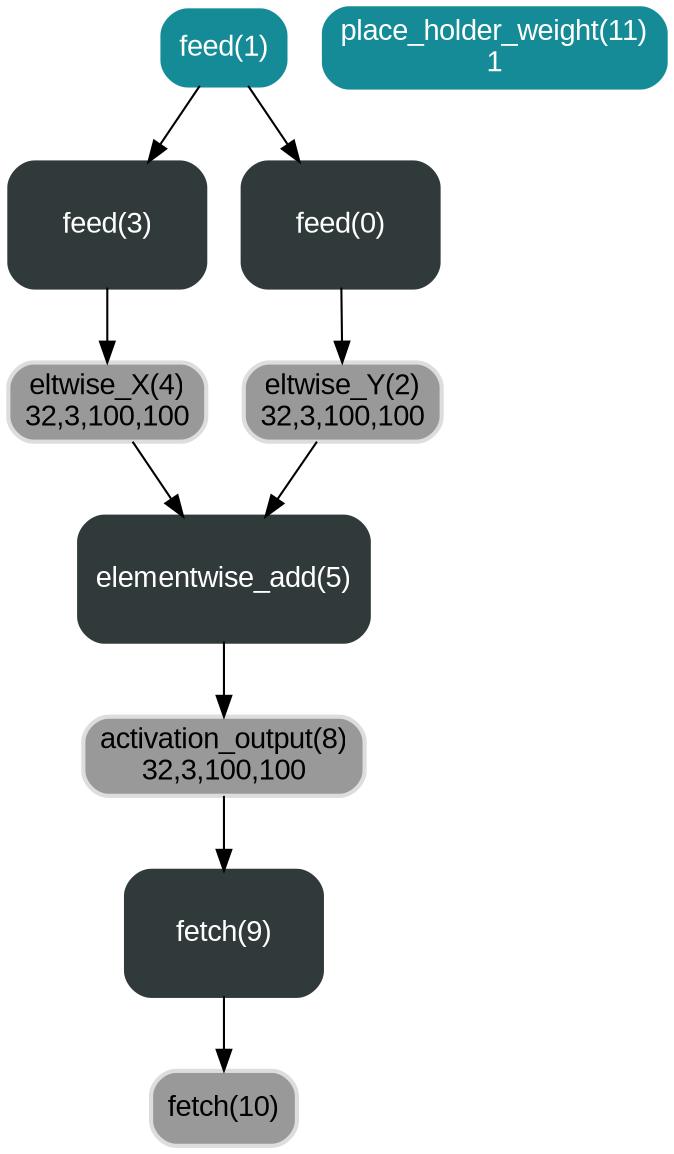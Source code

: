 digraph G {
   node_2004[label="feed(1)" shape="box" style="rounded,filled,bold" fontname="Arial" color="#148b97" fontcolor="#ffffff"]
   node_2003[label="feed(3)" style="rounded,filled,bold" shape="box" color="#303A3A" fontcolor="#ffffff" width="1.3" height="0.84" fontname="Arial"]
   node_2005[label="feed(0)" style="rounded,filled,bold" shape="box" color="#303A3A" fontcolor="#ffffff" width="1.3" height="0.84" fontname="Arial"]
   node_2001[label="eltwise_Y(2)
32,3,100,100" shape="box" style="rounded,filled,bold" fontname="Arial" fillcolor="#999999" color="#dddddd"]
   node_2000[label="eltwise_X(4)
32,3,100,100" shape="box" style="rounded,filled,bold" fontname="Arial" fillcolor="#999999" color="#dddddd"]
   node_2002[label="elementwise_add(5)" style="rounded,filled,bold" shape="box" color="#303A3A" fontcolor="#ffffff" width="1.3" height="0.84" fontname="Arial"]
   node_1999[label="place_holder_weight(11)
1" shape="box" style="rounded,filled,bold" fontname="Arial" color="#148b97" fontcolor="#ffffff"]
   node_1997[label="fetch(9)" style="rounded,filled,bold" shape="box" color="#303A3A" fontcolor="#ffffff" width="1.3" height="0.84" fontname="Arial"]
   node_1998[label="activation_output(8)
32,3,100,100" shape="box" style="rounded,filled,bold" fontname="Arial" fillcolor="#999999" color="#dddddd"]
   node_1996[label="fetch(10)" shape="box" style="rounded,filled,bold" fontname="Arial" fillcolor="#999999" color="#dddddd"]
   node_1997->node_1996
   node_1998->node_1997
   node_2000->node_2002
   node_2001->node_2002
   node_2002->node_1998
   node_2003->node_2000
   node_2004->node_2005
   node_2004->node_2003
   node_2005->node_2001
} // end G